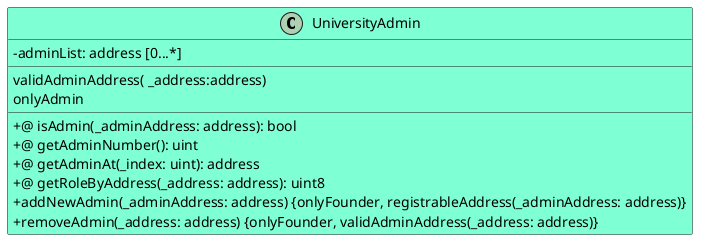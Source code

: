 @startuml
skinparam classAttributeIconSize 0
class UniversityAdmin #AquaMarine {
- adminList: address [0...*]
__
validAdminAddress( _address:address)
onlyAdmin
__
+@ isAdmin(_adminAddress: address): bool
+@ getAdminNumber(): uint
+@ getAdminAt(_index: uint): address
+@ getRoleByAddress(_address: address): uint8
+ addNewAdmin(_adminAddress: address) {onlyFounder, registrableAddress(_adminAddress: address)}
+ removeAdmin(_address: address) {onlyFounder, validAdminAddress(_address: address)}
}
@enduml
